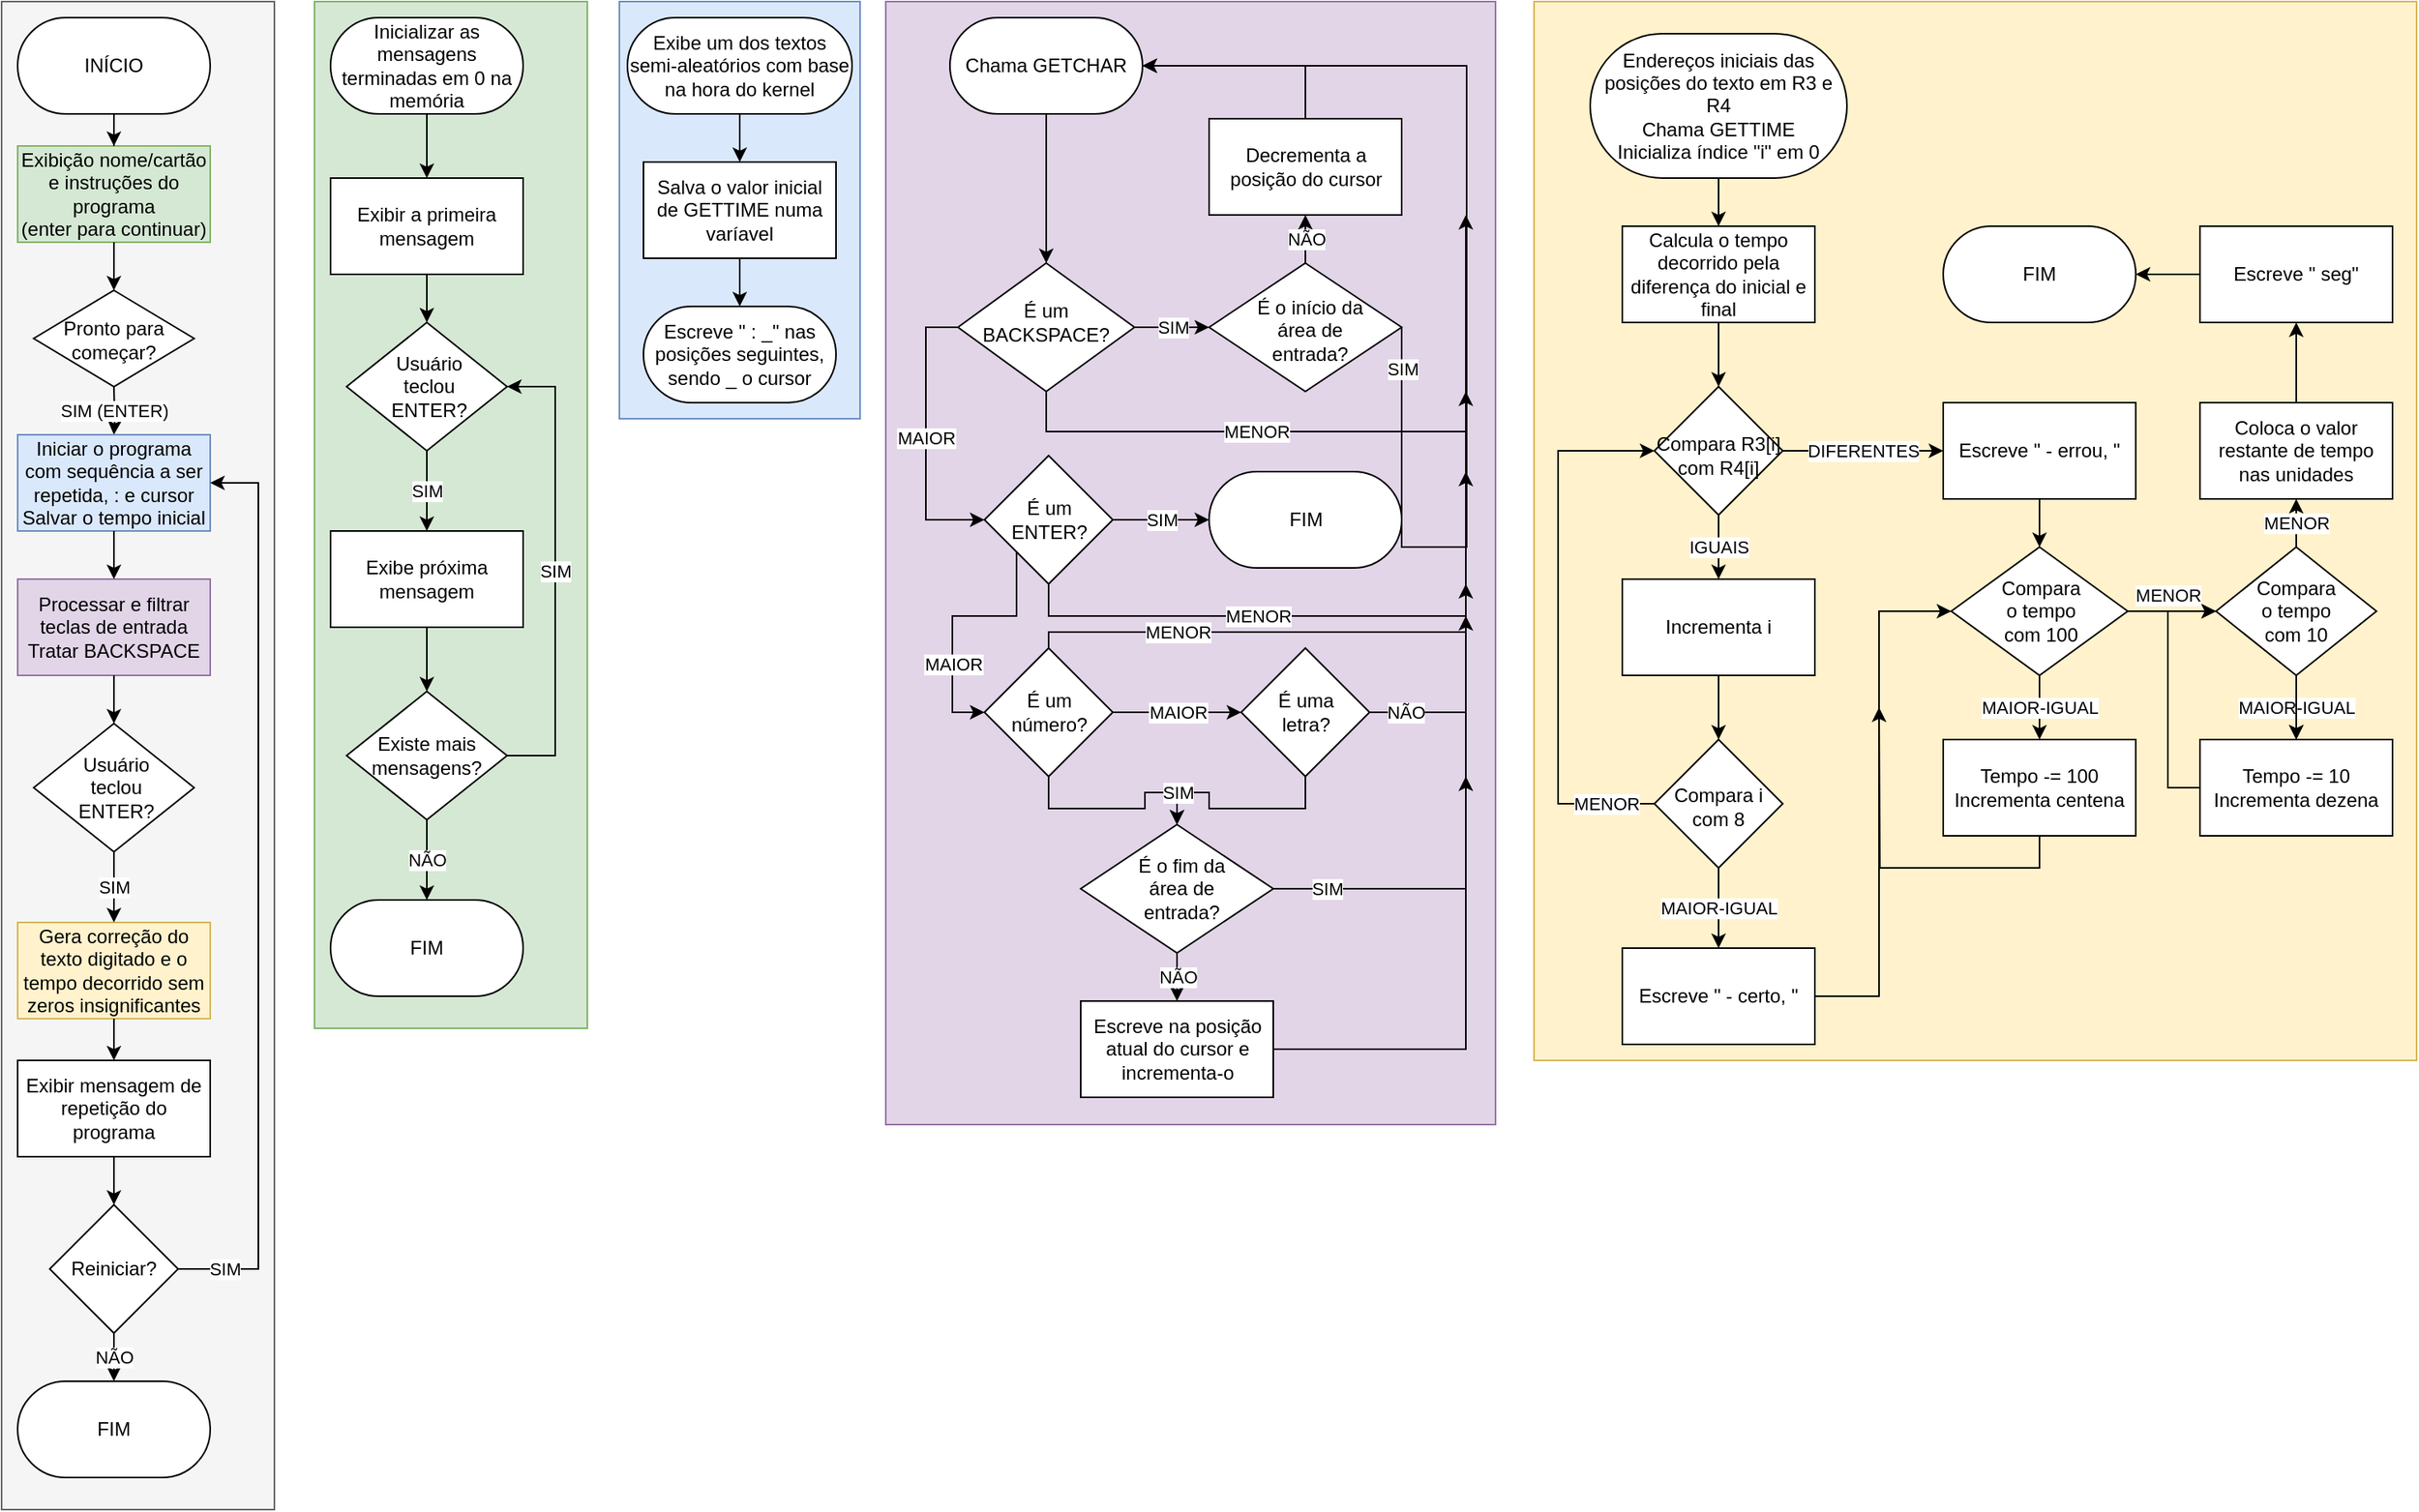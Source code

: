 <mxfile version="10.6.6"><diagram id="jssOC9dynhAUgZq2SAiY" name="Page-1"><mxGraphModel dx="996" dy="575" grid="1" gridSize="10" guides="1" tooltips="1" connect="1" arrows="1" fold="1" page="1" pageScale="1" pageWidth="1654" pageHeight="1169" math="0" shadow="0"><root><mxCell id="0"/><mxCell id="1" parent="0"/><mxCell id="WSmFgi82ZMaEJ4qyCB57-35" value="" style="group;fillColor=#d5e8d4;strokeColor=#82b366;spacing=2;recursiveResize=0;" parent="1" vertex="1" connectable="0"><mxGeometry x="205" y="20" width="170" height="640" as="geometry"/></mxCell><mxCell id="WSmFgi82ZMaEJ4qyCB57-17" value="Inicializar as mensagens terminadas em 0 na memória" style="rounded=1;whiteSpace=wrap;html=1;arcSize=50;" parent="WSmFgi82ZMaEJ4qyCB57-35" vertex="1"><mxGeometry x="10" y="10" width="120" height="60" as="geometry"/></mxCell><mxCell id="WSmFgi82ZMaEJ4qyCB57-19" value="Exibir a primeira mensagem&lt;br&gt;" style="rounded=0;whiteSpace=wrap;html=1;" parent="WSmFgi82ZMaEJ4qyCB57-35" vertex="1"><mxGeometry x="10" y="110" width="120" height="60" as="geometry"/></mxCell><mxCell id="WSmFgi82ZMaEJ4qyCB57-18" style="edgeStyle=orthogonalEdgeStyle;rounded=0;orthogonalLoop=1;jettySize=auto;html=1;exitX=0.5;exitY=1;exitDx=0;exitDy=0;" parent="WSmFgi82ZMaEJ4qyCB57-35" source="WSmFgi82ZMaEJ4qyCB57-17" target="WSmFgi82ZMaEJ4qyCB57-19" edge="1"><mxGeometry relative="1" as="geometry"><mxPoint x="70" y="100" as="targetPoint"/></mxGeometry></mxCell><mxCell id="WSmFgi82ZMaEJ4qyCB57-24" value="Usuário &lt;br&gt;teclou &lt;br&gt;ENTER?" style="rhombus;whiteSpace=wrap;html=1;spacing=2;spacingTop=0;spacingLeft=3;" parent="WSmFgi82ZMaEJ4qyCB57-35" vertex="1"><mxGeometry x="20" y="200" width="100" height="80" as="geometry"/></mxCell><mxCell id="WSmFgi82ZMaEJ4qyCB57-21" style="edgeStyle=orthogonalEdgeStyle;rounded=0;orthogonalLoop=1;jettySize=auto;html=1;exitX=0.5;exitY=1;exitDx=0;exitDy=0;entryX=0.5;entryY=0;entryDx=0;entryDy=0;" parent="WSmFgi82ZMaEJ4qyCB57-35" source="WSmFgi82ZMaEJ4qyCB57-19" target="WSmFgi82ZMaEJ4qyCB57-24" edge="1"><mxGeometry relative="1" as="geometry"><mxPoint x="70" y="210" as="targetPoint"/></mxGeometry></mxCell><mxCell id="WSmFgi82ZMaEJ4qyCB57-26" value="Exibe próxima mensagem" style="rounded=0;whiteSpace=wrap;html=1;" parent="WSmFgi82ZMaEJ4qyCB57-35" vertex="1"><mxGeometry x="10" y="330" width="120" height="60" as="geometry"/></mxCell><mxCell id="WSmFgi82ZMaEJ4qyCB57-25" value="SIM" style="edgeStyle=orthogonalEdgeStyle;rounded=0;orthogonalLoop=1;jettySize=auto;html=1;exitX=0.5;exitY=1;exitDx=0;exitDy=0;" parent="WSmFgi82ZMaEJ4qyCB57-35" source="WSmFgi82ZMaEJ4qyCB57-24" target="WSmFgi82ZMaEJ4qyCB57-26" edge="1"><mxGeometry relative="1" as="geometry"><mxPoint x="70" y="320" as="targetPoint"/></mxGeometry></mxCell><mxCell id="WSmFgi82ZMaEJ4qyCB57-29" value="SIM" style="edgeStyle=orthogonalEdgeStyle;rounded=0;orthogonalLoop=1;jettySize=auto;html=1;exitX=1;exitY=0.5;exitDx=0;exitDy=0;entryX=1;entryY=0.5;entryDx=0;entryDy=0;" parent="WSmFgi82ZMaEJ4qyCB57-35" source="WSmFgi82ZMaEJ4qyCB57-28" target="WSmFgi82ZMaEJ4qyCB57-24" edge="1"><mxGeometry relative="1" as="geometry"><Array as="points"><mxPoint x="150" y="470"/><mxPoint x="150" y="240"/></Array></mxGeometry></mxCell><mxCell id="WSmFgi82ZMaEJ4qyCB57-28" value="Existe mais&lt;br&gt;mensagens?&lt;br&gt;" style="rhombus;whiteSpace=wrap;html=1;" parent="WSmFgi82ZMaEJ4qyCB57-35" vertex="1"><mxGeometry x="20" y="430" width="100" height="80" as="geometry"/></mxCell><mxCell id="WSmFgi82ZMaEJ4qyCB57-27" style="edgeStyle=orthogonalEdgeStyle;rounded=0;orthogonalLoop=1;jettySize=auto;html=1;exitX=0.5;exitY=1;exitDx=0;exitDy=0;" parent="WSmFgi82ZMaEJ4qyCB57-35" source="WSmFgi82ZMaEJ4qyCB57-26" target="WSmFgi82ZMaEJ4qyCB57-28" edge="1"><mxGeometry relative="1" as="geometry"><mxPoint x="70" y="430" as="targetPoint"/></mxGeometry></mxCell><mxCell id="WSmFgi82ZMaEJ4qyCB57-30" value="NÃO" style="edgeStyle=orthogonalEdgeStyle;rounded=0;orthogonalLoop=1;jettySize=auto;html=1;exitX=0.5;exitY=1;exitDx=0;exitDy=0;entryX=0.5;entryY=0;entryDx=0;entryDy=0;" parent="WSmFgi82ZMaEJ4qyCB57-35" source="WSmFgi82ZMaEJ4qyCB57-28" target="WSmFgi82ZMaEJ4qyCB57-34" edge="1"><mxGeometry relative="1" as="geometry"><mxPoint x="70" y="550" as="targetPoint"/></mxGeometry></mxCell><mxCell id="WSmFgi82ZMaEJ4qyCB57-34" value="FIM" style="rounded=1;whiteSpace=wrap;html=1;arcSize=50;" parent="WSmFgi82ZMaEJ4qyCB57-35" vertex="1"><mxGeometry x="10" y="560" width="120" height="60" as="geometry"/></mxCell><mxCell id="WSmFgi82ZMaEJ4qyCB57-47" value="" style="group;fillColor=#dae8fc;strokeColor=#6c8ebf;recursiveResize=0;" parent="1" vertex="1" connectable="0"><mxGeometry x="395" y="20" width="150" height="260" as="geometry"/></mxCell><mxCell id="WSmFgi82ZMaEJ4qyCB57-37" value="Exibe um dos textos semi-aleatórios com base na hora do kernel" style="rounded=1;whiteSpace=wrap;html=1;arcSize=50;" parent="WSmFgi82ZMaEJ4qyCB57-47" vertex="1"><mxGeometry x="5" y="10" width="140" height="60" as="geometry"/></mxCell><mxCell id="WSmFgi82ZMaEJ4qyCB57-39" value="Escreve &quot; : _&quot; nas posições seguintes,&lt;br&gt;sendo _ o cursor&lt;br&gt;" style="rounded=1;whiteSpace=wrap;html=1;arcSize=50;" parent="WSmFgi82ZMaEJ4qyCB57-47" vertex="1"><mxGeometry x="15" y="190" width="120" height="60" as="geometry"/></mxCell><mxCell id="WSmFgi82ZMaEJ4qyCB57-42" style="edgeStyle=orthogonalEdgeStyle;rounded=0;orthogonalLoop=1;jettySize=auto;html=1;exitX=0.5;exitY=1;exitDx=0;exitDy=0;entryX=0.5;entryY=0;entryDx=0;entryDy=0;" parent="WSmFgi82ZMaEJ4qyCB57-47" source="WSmFgi82ZMaEJ4qyCB57-41" target="WSmFgi82ZMaEJ4qyCB57-39" edge="1"><mxGeometry relative="1" as="geometry"/></mxCell><mxCell id="WSmFgi82ZMaEJ4qyCB57-41" value="Salva o valor inicial de GETTIME numa varíavel" style="rounded=0;whiteSpace=wrap;html=1;" parent="WSmFgi82ZMaEJ4qyCB57-47" vertex="1"><mxGeometry x="15" y="100" width="120" height="60" as="geometry"/></mxCell><mxCell id="WSmFgi82ZMaEJ4qyCB57-38" style="edgeStyle=orthogonalEdgeStyle;rounded=0;orthogonalLoop=1;jettySize=auto;html=1;exitX=0.5;exitY=1;exitDx=0;exitDy=0;" parent="WSmFgi82ZMaEJ4qyCB57-47" source="WSmFgi82ZMaEJ4qyCB57-37" target="WSmFgi82ZMaEJ4qyCB57-41" edge="1"><mxGeometry relative="1" as="geometry"><mxPoint x="75" y="100" as="targetPoint"/></mxGeometry></mxCell><mxCell id="WSmFgi82ZMaEJ4qyCB57-127" value="" style="group;fillColor=#e1d5e7;strokeColor=#9673a6;recursiveResize=0;" parent="1" vertex="1" connectable="0"><mxGeometry x="561" y="20" width="380" height="700" as="geometry"/></mxCell><mxCell id="WHqchlVQrDhhLwlxTmDh-2" style="edgeStyle=orthogonalEdgeStyle;rounded=0;orthogonalLoop=1;jettySize=auto;html=1;exitX=0.5;exitY=1;exitDx=0;exitDy=0;entryX=0.5;entryY=0;entryDx=0;entryDy=0;" edge="1" parent="WSmFgi82ZMaEJ4qyCB57-127" source="WSmFgi82ZMaEJ4qyCB57-80" target="WSmFgi82ZMaEJ4qyCB57-86"><mxGeometry relative="1" as="geometry"/></mxCell><mxCell id="WSmFgi82ZMaEJ4qyCB57-80" value="Chama GETCHAR" style="rounded=1;whiteSpace=wrap;html=1;arcSize=50;" parent="WSmFgi82ZMaEJ4qyCB57-127" vertex="1"><mxGeometry x="40" y="10" width="120" height="60" as="geometry"/></mxCell><mxCell id="WSmFgi82ZMaEJ4qyCB57-122" value="MENOR" style="edgeStyle=orthogonalEdgeStyle;rounded=0;orthogonalLoop=1;jettySize=auto;html=1;exitX=0.5;exitY=1;exitDx=0;exitDy=0;" parent="WSmFgi82ZMaEJ4qyCB57-127" source="WSmFgi82ZMaEJ4qyCB57-86" edge="1"><mxGeometry relative="1" as="geometry"><mxPoint x="361.5" y="243" as="targetPoint"/><Array as="points"><mxPoint x="101.5" y="268"/><mxPoint x="361.5" y="268"/><mxPoint x="361.5" y="293"/></Array></mxGeometry></mxCell><mxCell id="WSmFgi82ZMaEJ4qyCB57-86" value="É um BACKSPACE?" style="rhombus;whiteSpace=wrap;html=1;spacingTop=-6;" parent="WSmFgi82ZMaEJ4qyCB57-127" vertex="1"><mxGeometry x="45" y="163" width="110" height="80" as="geometry"/></mxCell><mxCell id="WSmFgi82ZMaEJ4qyCB57-94" value="SIM" style="edgeStyle=orthogonalEdgeStyle;rounded=0;orthogonalLoop=1;jettySize=auto;html=1;exitX=1;exitY=0.5;exitDx=0;exitDy=0;entryX=1;entryY=0.5;entryDx=0;entryDy=0;" parent="WSmFgi82ZMaEJ4qyCB57-127" source="WSmFgi82ZMaEJ4qyCB57-89" target="WSmFgi82ZMaEJ4qyCB57-80" edge="1"><mxGeometry x="-0.923" relative="1" as="geometry"><mxPoint x="362" y="70" as="targetPoint"/><Array as="points"><mxPoint x="362" y="340"/><mxPoint x="362" y="40"/></Array><mxPoint as="offset"/></mxGeometry></mxCell><mxCell id="WSmFgi82ZMaEJ4qyCB57-89" value="É o início da &lt;br&gt;área de &lt;br&gt;entrada?" style="rhombus;whiteSpace=wrap;html=1;spacingTop=3;spacingLeft=5;" parent="WSmFgi82ZMaEJ4qyCB57-127" vertex="1"><mxGeometry x="201.5" y="163" width="120" height="80" as="geometry"/></mxCell><mxCell id="WSmFgi82ZMaEJ4qyCB57-87" value="SIM" style="edgeStyle=orthogonalEdgeStyle;rounded=0;orthogonalLoop=1;jettySize=auto;html=1;exitX=1;exitY=0.5;exitDx=0;exitDy=0;" parent="WSmFgi82ZMaEJ4qyCB57-127" source="WSmFgi82ZMaEJ4qyCB57-86" target="WSmFgi82ZMaEJ4qyCB57-89" edge="1"><mxGeometry relative="1" as="geometry"><mxPoint x="201.5" y="203" as="targetPoint"/></mxGeometry></mxCell><mxCell id="WSmFgi82ZMaEJ4qyCB57-120" style="edgeStyle=orthogonalEdgeStyle;rounded=0;orthogonalLoop=1;jettySize=auto;html=1;exitX=0.5;exitY=0;exitDx=0;exitDy=0;entryX=1;entryY=0.5;entryDx=0;entryDy=0;" parent="WSmFgi82ZMaEJ4qyCB57-127" source="WSmFgi82ZMaEJ4qyCB57-93" target="WSmFgi82ZMaEJ4qyCB57-80" edge="1"><mxGeometry relative="1" as="geometry"/></mxCell><mxCell id="WSmFgi82ZMaEJ4qyCB57-93" value="Decrementa a posição do cursor" style="rounded=0;whiteSpace=wrap;html=1;" parent="WSmFgi82ZMaEJ4qyCB57-127" vertex="1"><mxGeometry x="201.5" y="73" width="120" height="60" as="geometry"/></mxCell><mxCell id="WSmFgi82ZMaEJ4qyCB57-91" value="NÃO" style="edgeStyle=orthogonalEdgeStyle;rounded=0;orthogonalLoop=1;jettySize=auto;html=1;exitX=0.5;exitY=0;exitDx=0;exitDy=0;" parent="WSmFgi82ZMaEJ4qyCB57-127" source="WSmFgi82ZMaEJ4qyCB57-89" target="WSmFgi82ZMaEJ4qyCB57-93" edge="1"><mxGeometry relative="1" as="geometry"><mxPoint x="261.5" y="123" as="targetPoint"/></mxGeometry></mxCell><mxCell id="WSmFgi82ZMaEJ4qyCB57-123" value="MENOR" style="edgeStyle=orthogonalEdgeStyle;rounded=0;orthogonalLoop=1;jettySize=auto;html=1;exitX=0.5;exitY=1;exitDx=0;exitDy=0;" parent="WSmFgi82ZMaEJ4qyCB57-127" source="WSmFgi82ZMaEJ4qyCB57-97" edge="1"><mxGeometry relative="1" as="geometry"><mxPoint x="361.5" y="363" as="targetPoint"/><Array as="points"><mxPoint x="101.5" y="383"/><mxPoint x="361.5" y="383"/></Array></mxGeometry></mxCell><mxCell id="WSmFgi82ZMaEJ4qyCB57-97" value="É um ENTER?" style="rhombus;whiteSpace=wrap;html=1;" parent="WSmFgi82ZMaEJ4qyCB57-127" vertex="1"><mxGeometry x="61.5" y="283" width="80" height="80" as="geometry"/></mxCell><mxCell id="WSmFgi82ZMaEJ4qyCB57-121" value="MAIOR" style="edgeStyle=orthogonalEdgeStyle;rounded=0;orthogonalLoop=1;jettySize=auto;html=1;exitX=0;exitY=0.5;exitDx=0;exitDy=0;entryX=0;entryY=0.5;entryDx=0;entryDy=0;" parent="WSmFgi82ZMaEJ4qyCB57-127" source="WSmFgi82ZMaEJ4qyCB57-86" target="WSmFgi82ZMaEJ4qyCB57-97" edge="1"><mxGeometry relative="1" as="geometry"/></mxCell><mxCell id="WSmFgi82ZMaEJ4qyCB57-99" value="FIM" style="rounded=1;whiteSpace=wrap;html=1;arcSize=50;" parent="WSmFgi82ZMaEJ4qyCB57-127" vertex="1"><mxGeometry x="201.5" y="293" width="120" height="60" as="geometry"/></mxCell><mxCell id="WSmFgi82ZMaEJ4qyCB57-98" value="SIM" style="edgeStyle=orthogonalEdgeStyle;rounded=0;orthogonalLoop=1;jettySize=auto;html=1;exitX=1;exitY=0.5;exitDx=0;exitDy=0;" parent="WSmFgi82ZMaEJ4qyCB57-127" source="WSmFgi82ZMaEJ4qyCB57-97" target="WSmFgi82ZMaEJ4qyCB57-99" edge="1"><mxGeometry relative="1" as="geometry"><mxPoint x="191.5" y="323" as="targetPoint"/></mxGeometry></mxCell><mxCell id="WSmFgi82ZMaEJ4qyCB57-125" value="MENOR" style="edgeStyle=orthogonalEdgeStyle;rounded=0;orthogonalLoop=1;jettySize=auto;html=1;exitX=0.5;exitY=0;exitDx=0;exitDy=0;" parent="WSmFgi82ZMaEJ4qyCB57-127" source="WSmFgi82ZMaEJ4qyCB57-101" edge="1"><mxGeometry x="-0.357" relative="1" as="geometry"><mxPoint x="361.5" y="383" as="targetPoint"/><Array as="points"><mxPoint x="101.5" y="393"/><mxPoint x="361.5" y="393"/></Array><mxPoint as="offset"/></mxGeometry></mxCell><mxCell id="WSmFgi82ZMaEJ4qyCB57-101" value="É um número?" style="rhombus;whiteSpace=wrap;html=1;" parent="WSmFgi82ZMaEJ4qyCB57-127" vertex="1"><mxGeometry x="61.5" y="403" width="80" height="80" as="geometry"/></mxCell><mxCell id="WSmFgi82ZMaEJ4qyCB57-124" value="MAIOR" style="edgeStyle=orthogonalEdgeStyle;rounded=0;orthogonalLoop=1;jettySize=auto;html=1;exitX=0;exitY=1;exitDx=0;exitDy=0;entryX=0;entryY=0.5;entryDx=0;entryDy=0;" parent="WSmFgi82ZMaEJ4qyCB57-127" source="WSmFgi82ZMaEJ4qyCB57-97" target="WSmFgi82ZMaEJ4qyCB57-101" edge="1"><mxGeometry x="0.375" relative="1" as="geometry"><mxPoint as="offset"/></mxGeometry></mxCell><mxCell id="WSmFgi82ZMaEJ4qyCB57-105" value="NÃO" style="edgeStyle=orthogonalEdgeStyle;rounded=0;orthogonalLoop=1;jettySize=auto;html=1;exitX=1;exitY=0.5;exitDx=0;exitDy=0;" parent="WSmFgi82ZMaEJ4qyCB57-127" source="WSmFgi82ZMaEJ4qyCB57-104" edge="1"><mxGeometry x="-0.882" relative="1" as="geometry"><mxPoint x="361.5" y="133" as="targetPoint"/><Array as="points"><mxPoint x="361.5" y="443"/></Array><mxPoint as="offset"/></mxGeometry></mxCell><mxCell id="WSmFgi82ZMaEJ4qyCB57-104" value="É uma &lt;br&gt;letra?" style="rhombus;whiteSpace=wrap;html=1;" parent="WSmFgi82ZMaEJ4qyCB57-127" vertex="1"><mxGeometry x="221.5" y="403" width="80" height="80" as="geometry"/></mxCell><mxCell id="WSmFgi82ZMaEJ4qyCB57-103" value="MAIOR" style="edgeStyle=orthogonalEdgeStyle;rounded=0;orthogonalLoop=1;jettySize=auto;html=1;exitX=1;exitY=0.5;exitDx=0;exitDy=0;" parent="WSmFgi82ZMaEJ4qyCB57-127" source="WSmFgi82ZMaEJ4qyCB57-101" target="WSmFgi82ZMaEJ4qyCB57-104" edge="1"><mxGeometry relative="1" as="geometry"><mxPoint x="191.5" y="443" as="targetPoint"/></mxGeometry></mxCell><mxCell id="WSmFgi82ZMaEJ4qyCB57-115" value="SIM" style="edgeStyle=orthogonalEdgeStyle;rounded=0;orthogonalLoop=1;jettySize=auto;html=1;exitX=1;exitY=0.5;exitDx=0;exitDy=0;" parent="WSmFgi82ZMaEJ4qyCB57-127" source="WSmFgi82ZMaEJ4qyCB57-110" edge="1"><mxGeometry x="-0.824" relative="1" as="geometry"><mxPoint x="361.5" y="293" as="targetPoint"/><Array as="points"><mxPoint x="361.5" y="553"/><mxPoint x="361.5" y="303"/></Array><mxPoint as="offset"/></mxGeometry></mxCell><mxCell id="WSmFgi82ZMaEJ4qyCB57-110" value="É o fim da &lt;br&gt;área de &lt;br&gt;entrada?" style="rhombus;whiteSpace=wrap;html=1;rounded=0;spacingLeft=5;" parent="WSmFgi82ZMaEJ4qyCB57-127" vertex="1"><mxGeometry x="121.5" y="513" width="120" height="80" as="geometry"/></mxCell><mxCell id="WSmFgi82ZMaEJ4qyCB57-111" style="edgeStyle=orthogonalEdgeStyle;rounded=0;orthogonalLoop=1;jettySize=auto;html=1;exitX=0.5;exitY=1;exitDx=0;exitDy=0;entryX=0.5;entryY=0;entryDx=0;entryDy=0;" parent="WSmFgi82ZMaEJ4qyCB57-127" source="WSmFgi82ZMaEJ4qyCB57-101" target="WSmFgi82ZMaEJ4qyCB57-110" edge="1"><mxGeometry relative="1" as="geometry"/></mxCell><mxCell id="WSmFgi82ZMaEJ4qyCB57-112" value="SIM" style="edgeStyle=orthogonalEdgeStyle;rounded=0;orthogonalLoop=1;jettySize=auto;html=1;exitX=0.5;exitY=1;exitDx=0;exitDy=0;entryX=0.5;entryY=0;entryDx=0;entryDy=0;" parent="WSmFgi82ZMaEJ4qyCB57-127" source="WSmFgi82ZMaEJ4qyCB57-104" target="WSmFgi82ZMaEJ4qyCB57-110" edge="1"><mxGeometry x="0.692" relative="1" as="geometry"><mxPoint x="181.5" y="513" as="targetPoint"/><mxPoint as="offset"/></mxGeometry></mxCell><mxCell id="WSmFgi82ZMaEJ4qyCB57-118" style="edgeStyle=orthogonalEdgeStyle;rounded=0;orthogonalLoop=1;jettySize=auto;html=1;exitX=1;exitY=0.5;exitDx=0;exitDy=0;" parent="WSmFgi82ZMaEJ4qyCB57-127" source="WSmFgi82ZMaEJ4qyCB57-117" edge="1"><mxGeometry relative="1" as="geometry"><mxPoint x="361.5" y="483" as="targetPoint"/><Array as="points"><mxPoint x="361.5" y="653"/></Array></mxGeometry></mxCell><mxCell id="WSmFgi82ZMaEJ4qyCB57-117" value="Escreve na posição atual do cursor e incrementa-o" style="rounded=0;whiteSpace=wrap;html=1;" parent="WSmFgi82ZMaEJ4qyCB57-127" vertex="1"><mxGeometry x="121.5" y="623" width="120" height="60" as="geometry"/></mxCell><mxCell id="WSmFgi82ZMaEJ4qyCB57-116" value="NÃO" style="edgeStyle=orthogonalEdgeStyle;rounded=0;orthogonalLoop=1;jettySize=auto;html=1;exitX=0.5;exitY=1;exitDx=0;exitDy=0;" parent="WSmFgi82ZMaEJ4qyCB57-127" source="WSmFgi82ZMaEJ4qyCB57-110" target="WSmFgi82ZMaEJ4qyCB57-117" edge="1"><mxGeometry relative="1" as="geometry"><mxPoint x="181.5" y="633" as="targetPoint"/></mxGeometry></mxCell><mxCell id="WSmFgi82ZMaEJ4qyCB57-128" value="" style="group;fillColor=#f5f5f5;strokeColor=#666666;fontColor=#333333;recursiveResize=0;" parent="1" vertex="1" connectable="0"><mxGeometry x="10" y="20" width="170" height="940" as="geometry"/></mxCell><mxCell id="PNarcLVa8CB8DF3cX8b--1" value="INÍCIO" style="rounded=1;whiteSpace=wrap;html=1;arcSize=50;" parent="WSmFgi82ZMaEJ4qyCB57-128" vertex="1"><mxGeometry x="10" y="10" width="120" height="60" as="geometry"/></mxCell><mxCell id="PNarcLVa8CB8DF3cX8b--3" value="Exibição nome/cartão e instruções do programa&lt;br&gt;(enter para continuar)&lt;br&gt;" style="rounded=0;whiteSpace=wrap;html=1;fillColor=#d5e8d4;strokeColor=#82b366;" parent="WSmFgi82ZMaEJ4qyCB57-128" vertex="1"><mxGeometry x="10" y="90" width="120" height="60" as="geometry"/></mxCell><mxCell id="PNarcLVa8CB8DF3cX8b--2" style="edgeStyle=orthogonalEdgeStyle;rounded=0;orthogonalLoop=1;jettySize=auto;html=1;exitX=0.5;exitY=1;exitDx=0;exitDy=0;" parent="WSmFgi82ZMaEJ4qyCB57-128" source="PNarcLVa8CB8DF3cX8b--1" target="PNarcLVa8CB8DF3cX8b--3" edge="1"><mxGeometry relative="1" as="geometry"><mxPoint x="70" y="120" as="targetPoint"/></mxGeometry></mxCell><mxCell id="PNarcLVa8CB8DF3cX8b--6" value="SIM (ENTER)" style="edgeStyle=orthogonalEdgeStyle;rounded=0;orthogonalLoop=1;jettySize=auto;html=1;exitX=0.5;exitY=1;exitDx=0;exitDy=0;" parent="WSmFgi82ZMaEJ4qyCB57-128" target="PNarcLVa8CB8DF3cX8b--7" edge="1"><mxGeometry relative="1" as="geometry"><mxPoint x="70" y="270" as="targetPoint"/><mxPoint x="70" y="240" as="sourcePoint"/></mxGeometry></mxCell><mxCell id="PNarcLVa8CB8DF3cX8b--7" value="Iniciar o programa com sequência a ser repetida, : e cursor&lt;br&gt;Salvar o tempo inicial&lt;br&gt;" style="rounded=0;whiteSpace=wrap;html=1;fillColor=#dae8fc;strokeColor=#6c8ebf;" parent="WSmFgi82ZMaEJ4qyCB57-128" vertex="1"><mxGeometry x="10" y="270" width="120" height="60" as="geometry"/></mxCell><mxCell id="WSmFgi82ZMaEJ4qyCB57-2" value="Processar e filtrar teclas de entrada&lt;br&gt;Tratar BACKSPACE&lt;br&gt;" style="rounded=0;whiteSpace=wrap;html=1;fillColor=#e1d5e7;strokeColor=#9673a6;" parent="WSmFgi82ZMaEJ4qyCB57-128" vertex="1"><mxGeometry x="10" y="360" width="120" height="60" as="geometry"/></mxCell><mxCell id="WSmFgi82ZMaEJ4qyCB57-1" style="edgeStyle=orthogonalEdgeStyle;rounded=0;orthogonalLoop=1;jettySize=auto;html=1;exitX=0.5;exitY=1;exitDx=0;exitDy=0;" parent="WSmFgi82ZMaEJ4qyCB57-128" source="PNarcLVa8CB8DF3cX8b--7" target="WSmFgi82ZMaEJ4qyCB57-2" edge="1"><mxGeometry relative="1" as="geometry"><mxPoint x="70" y="370" as="targetPoint"/></mxGeometry></mxCell><mxCell id="WSmFgi82ZMaEJ4qyCB57-4" value="Usuário &lt;br&gt;teclou &lt;br&gt;ENTER?" style="rhombus;whiteSpace=wrap;html=1;spacing=2;spacingTop=0;spacingLeft=3;" parent="WSmFgi82ZMaEJ4qyCB57-128" vertex="1"><mxGeometry x="20" y="450" width="100" height="80" as="geometry"/></mxCell><mxCell id="WSmFgi82ZMaEJ4qyCB57-3" style="edgeStyle=orthogonalEdgeStyle;rounded=0;orthogonalLoop=1;jettySize=auto;html=1;exitX=0.5;exitY=1;exitDx=0;exitDy=0;" parent="WSmFgi82ZMaEJ4qyCB57-128" source="WSmFgi82ZMaEJ4qyCB57-2" target="WSmFgi82ZMaEJ4qyCB57-4" edge="1"><mxGeometry relative="1" as="geometry"><mxPoint x="70" y="460" as="targetPoint"/></mxGeometry></mxCell><mxCell id="WSmFgi82ZMaEJ4qyCB57-6" value="Gera correção do texto digitado e o tempo decorrido sem zeros insignificantes" style="rounded=0;whiteSpace=wrap;html=1;fillColor=#fff2cc;strokeColor=#d6b656;" parent="WSmFgi82ZMaEJ4qyCB57-128" vertex="1"><mxGeometry x="10" y="574" width="120" height="60" as="geometry"/></mxCell><mxCell id="WSmFgi82ZMaEJ4qyCB57-5" value="SIM" style="edgeStyle=orthogonalEdgeStyle;rounded=0;orthogonalLoop=1;jettySize=auto;html=1;exitX=0.5;exitY=1;exitDx=0;exitDy=0;" parent="WSmFgi82ZMaEJ4qyCB57-128" source="WSmFgi82ZMaEJ4qyCB57-4" target="WSmFgi82ZMaEJ4qyCB57-6" edge="1"><mxGeometry relative="1" as="geometry"><mxPoint x="70" y="560" as="targetPoint"/></mxGeometry></mxCell><mxCell id="WSmFgi82ZMaEJ4qyCB57-8" value="Exibir mensagem de repetição do programa" style="rounded=0;whiteSpace=wrap;html=1;" parent="WSmFgi82ZMaEJ4qyCB57-128" vertex="1"><mxGeometry x="10" y="660" width="120" height="60" as="geometry"/></mxCell><mxCell id="WSmFgi82ZMaEJ4qyCB57-7" style="edgeStyle=orthogonalEdgeStyle;rounded=0;orthogonalLoop=1;jettySize=auto;html=1;exitX=0.5;exitY=1;exitDx=0;exitDy=0;" parent="WSmFgi82ZMaEJ4qyCB57-128" source="WSmFgi82ZMaEJ4qyCB57-6" target="WSmFgi82ZMaEJ4qyCB57-8" edge="1"><mxGeometry relative="1" as="geometry"><mxPoint x="70" y="680" as="targetPoint"/></mxGeometry></mxCell><mxCell id="WSmFgi82ZMaEJ4qyCB57-13" value="SIM" style="edgeStyle=orthogonalEdgeStyle;rounded=0;orthogonalLoop=1;jettySize=auto;html=1;exitX=1;exitY=0.5;exitDx=0;exitDy=0;entryX=1;entryY=0.5;entryDx=0;entryDy=0;" parent="WSmFgi82ZMaEJ4qyCB57-128" source="WSmFgi82ZMaEJ4qyCB57-12" target="PNarcLVa8CB8DF3cX8b--7" edge="1"><mxGeometry x="-0.898" relative="1" as="geometry"><Array as="points"><mxPoint x="160" y="790"/><mxPoint x="160" y="300"/></Array><mxPoint as="offset"/></mxGeometry></mxCell><mxCell id="WSmFgi82ZMaEJ4qyCB57-12" value="Reiniciar?&lt;br&gt;" style="rhombus;whiteSpace=wrap;html=1;" parent="WSmFgi82ZMaEJ4qyCB57-128" vertex="1"><mxGeometry x="30" y="750" width="80" height="80" as="geometry"/></mxCell><mxCell id="WSmFgi82ZMaEJ4qyCB57-9" style="edgeStyle=orthogonalEdgeStyle;rounded=0;orthogonalLoop=1;jettySize=auto;html=1;exitX=0.5;exitY=1;exitDx=0;exitDy=0;" parent="WSmFgi82ZMaEJ4qyCB57-128" source="WSmFgi82ZMaEJ4qyCB57-8" target="WSmFgi82ZMaEJ4qyCB57-12" edge="1"><mxGeometry relative="1" as="geometry"><mxPoint x="70" y="740" as="targetPoint"/></mxGeometry></mxCell><mxCell id="WSmFgi82ZMaEJ4qyCB57-16" value="FIM" style="rounded=1;whiteSpace=wrap;html=1;arcSize=50;" parent="WSmFgi82ZMaEJ4qyCB57-128" vertex="1"><mxGeometry x="10" y="860" width="120" height="60" as="geometry"/></mxCell><mxCell id="WSmFgi82ZMaEJ4qyCB57-14" value="NÃO" style="edgeStyle=orthogonalEdgeStyle;rounded=0;orthogonalLoop=1;jettySize=auto;html=1;exitX=0.5;exitY=1;exitDx=0;exitDy=0;" parent="WSmFgi82ZMaEJ4qyCB57-128" source="WSmFgi82ZMaEJ4qyCB57-12" target="WSmFgi82ZMaEJ4qyCB57-16" edge="1"><mxGeometry relative="1" as="geometry"><mxPoint x="70" y="880" as="targetPoint"/></mxGeometry></mxCell><mxCell id="WSmFgi82ZMaEJ4qyCB57-36" value="Pronto para&lt;br&gt;começar?&lt;br&gt;" style="rhombus;whiteSpace=wrap;html=1;spacingTop=2;" parent="WSmFgi82ZMaEJ4qyCB57-128" vertex="1"><mxGeometry x="20" y="180" width="100" height="60" as="geometry"/></mxCell><mxCell id="PNarcLVa8CB8DF3cX8b--4" style="edgeStyle=orthogonalEdgeStyle;rounded=0;orthogonalLoop=1;jettySize=auto;html=1;exitX=0.5;exitY=1;exitDx=0;exitDy=0;" parent="WSmFgi82ZMaEJ4qyCB57-128" source="PNarcLVa8CB8DF3cX8b--3" target="WSmFgi82ZMaEJ4qyCB57-36" edge="1"><mxGeometry relative="1" as="geometry"><mxPoint x="70" y="180" as="targetPoint"/></mxGeometry></mxCell><mxCell id="WSmFgi82ZMaEJ4qyCB57-167" value="" style="group;fillColor=#fff2cc;strokeColor=#d6b656;recursiveResize=0;" parent="1" vertex="1" connectable="0"><mxGeometry x="965" y="20" width="550" height="660" as="geometry"/></mxCell><mxCell id="WSmFgi82ZMaEJ4qyCB57-129" value="Endereços iniciais das posições do texto em R3 e R4&lt;br&gt;Chama GETTIME&lt;br&gt;Inicializa índice &quot;i&quot; em 0&lt;br&gt;" style="rounded=1;whiteSpace=wrap;html=1;arcSize=50;" parent="WSmFgi82ZMaEJ4qyCB57-167" vertex="1"><mxGeometry x="35" y="20" width="160" height="90" as="geometry"/></mxCell><mxCell id="WSmFgi82ZMaEJ4qyCB57-135" value="Calcula o tempo decorrido pela diferença do inicial e final" style="rounded=0;whiteSpace=wrap;html=1;" parent="WSmFgi82ZMaEJ4qyCB57-167" vertex="1"><mxGeometry x="55" y="140" width="120" height="60" as="geometry"/></mxCell><mxCell id="WSmFgi82ZMaEJ4qyCB57-131" style="edgeStyle=orthogonalEdgeStyle;rounded=0;orthogonalLoop=1;jettySize=auto;html=1;exitX=0.5;exitY=1;exitDx=0;exitDy=0;" parent="WSmFgi82ZMaEJ4qyCB57-167" source="WSmFgi82ZMaEJ4qyCB57-129" target="WSmFgi82ZMaEJ4qyCB57-135" edge="1"><mxGeometry relative="1" as="geometry"><mxPoint x="115" y="150" as="targetPoint"/></mxGeometry></mxCell><mxCell id="WSmFgi82ZMaEJ4qyCB57-137" value="Compara R3[i] com R4[i]" style="rhombus;whiteSpace=wrap;html=1;spacingTop=5;" parent="WSmFgi82ZMaEJ4qyCB57-167" vertex="1"><mxGeometry x="75" y="240" width="80" height="80" as="geometry"/></mxCell><mxCell id="WSmFgi82ZMaEJ4qyCB57-136" style="edgeStyle=orthogonalEdgeStyle;rounded=0;orthogonalLoop=1;jettySize=auto;html=1;exitX=0.5;exitY=1;exitDx=0;exitDy=0;" parent="WSmFgi82ZMaEJ4qyCB57-167" source="WSmFgi82ZMaEJ4qyCB57-135" target="WSmFgi82ZMaEJ4qyCB57-137" edge="1"><mxGeometry relative="1" as="geometry"><mxPoint x="115" y="250" as="targetPoint"/></mxGeometry></mxCell><mxCell id="WSmFgi82ZMaEJ4qyCB57-139" value="Incrementa i" style="rounded=0;whiteSpace=wrap;html=1;" parent="WSmFgi82ZMaEJ4qyCB57-167" vertex="1"><mxGeometry x="55" y="360" width="120" height="60" as="geometry"/></mxCell><mxCell id="WSmFgi82ZMaEJ4qyCB57-138" value="IGUAIS" style="edgeStyle=orthogonalEdgeStyle;rounded=0;orthogonalLoop=1;jettySize=auto;html=1;exitX=0.5;exitY=1;exitDx=0;exitDy=0;" parent="WSmFgi82ZMaEJ4qyCB57-167" source="WSmFgi82ZMaEJ4qyCB57-137" target="WSmFgi82ZMaEJ4qyCB57-139" edge="1"><mxGeometry relative="1" as="geometry"><mxPoint x="115" y="360" as="targetPoint"/></mxGeometry></mxCell><mxCell id="WSmFgi82ZMaEJ4qyCB57-142" value="MENOR" style="edgeStyle=orthogonalEdgeStyle;rounded=0;orthogonalLoop=1;jettySize=auto;html=1;exitX=0;exitY=0.5;exitDx=0;exitDy=0;entryX=0;entryY=0.5;entryDx=0;entryDy=0;" parent="WSmFgi82ZMaEJ4qyCB57-167" source="WSmFgi82ZMaEJ4qyCB57-141" target="WSmFgi82ZMaEJ4qyCB57-137" edge="1"><mxGeometry x="-0.824" relative="1" as="geometry"><Array as="points"><mxPoint x="15" y="500"/><mxPoint x="15" y="280"/></Array><mxPoint as="offset"/></mxGeometry></mxCell><mxCell id="WSmFgi82ZMaEJ4qyCB57-141" value="Compara i com 8" style="rhombus;whiteSpace=wrap;html=1;spacingTop=3;" parent="WSmFgi82ZMaEJ4qyCB57-167" vertex="1"><mxGeometry x="75" y="460" width="80" height="80" as="geometry"/></mxCell><mxCell id="WSmFgi82ZMaEJ4qyCB57-140" style="edgeStyle=orthogonalEdgeStyle;rounded=0;orthogonalLoop=1;jettySize=auto;html=1;exitX=0.5;exitY=1;exitDx=0;exitDy=0;" parent="WSmFgi82ZMaEJ4qyCB57-167" source="WSmFgi82ZMaEJ4qyCB57-139" target="WSmFgi82ZMaEJ4qyCB57-141" edge="1"><mxGeometry relative="1" as="geometry"><mxPoint x="115" y="450" as="targetPoint"/></mxGeometry></mxCell><mxCell id="WSmFgi82ZMaEJ4qyCB57-144" value="Escreve &quot; - errou, &quot;" style="rounded=0;whiteSpace=wrap;html=1;" parent="WSmFgi82ZMaEJ4qyCB57-167" vertex="1"><mxGeometry x="255" y="250" width="120" height="60" as="geometry"/></mxCell><mxCell id="WSmFgi82ZMaEJ4qyCB57-143" value="DIFERENTES" style="edgeStyle=orthogonalEdgeStyle;rounded=0;orthogonalLoop=1;jettySize=auto;html=1;exitX=1;exitY=0.5;exitDx=0;exitDy=0;" parent="WSmFgi82ZMaEJ4qyCB57-167" source="WSmFgi82ZMaEJ4qyCB57-137" target="WSmFgi82ZMaEJ4qyCB57-144" edge="1"><mxGeometry relative="1" as="geometry"><mxPoint x="235" y="280" as="targetPoint"/></mxGeometry></mxCell><mxCell id="WSmFgi82ZMaEJ4qyCB57-146" value="Escreve &quot; - certo, &quot;" style="rounded=0;whiteSpace=wrap;html=1;" parent="WSmFgi82ZMaEJ4qyCB57-167" vertex="1"><mxGeometry x="55" y="590" width="120" height="60" as="geometry"/></mxCell><mxCell id="WSmFgi82ZMaEJ4qyCB57-145" value="MAIOR-IGUAL" style="edgeStyle=orthogonalEdgeStyle;rounded=0;orthogonalLoop=1;jettySize=auto;html=1;exitX=0.5;exitY=1;exitDx=0;exitDy=0;entryX=0.5;entryY=0;entryDx=0;entryDy=0;" parent="WSmFgi82ZMaEJ4qyCB57-167" source="WSmFgi82ZMaEJ4qyCB57-141" target="WSmFgi82ZMaEJ4qyCB57-146" edge="1"><mxGeometry relative="1" as="geometry"><mxPoint x="115" y="580" as="targetPoint"/></mxGeometry></mxCell><mxCell id="WSmFgi82ZMaEJ4qyCB57-150" value="Compara&lt;br&gt;o tempo&lt;br&gt;com 100" style="rhombus;whiteSpace=wrap;html=1;spacingLeft=2;" parent="WSmFgi82ZMaEJ4qyCB57-167" vertex="1"><mxGeometry x="260" y="340" width="110" height="80" as="geometry"/></mxCell><mxCell id="WSmFgi82ZMaEJ4qyCB57-148" style="edgeStyle=orthogonalEdgeStyle;rounded=0;orthogonalLoop=1;jettySize=auto;html=1;exitX=0.5;exitY=1;exitDx=0;exitDy=0;" parent="WSmFgi82ZMaEJ4qyCB57-167" source="WSmFgi82ZMaEJ4qyCB57-144" target="WSmFgi82ZMaEJ4qyCB57-150" edge="1"><mxGeometry relative="1" as="geometry"><mxPoint x="315" y="320" as="targetPoint"/></mxGeometry></mxCell><mxCell id="WSmFgi82ZMaEJ4qyCB57-151" style="edgeStyle=orthogonalEdgeStyle;rounded=0;orthogonalLoop=1;jettySize=auto;html=1;exitX=1;exitY=0.5;exitDx=0;exitDy=0;entryX=0;entryY=0.5;entryDx=0;entryDy=0;" parent="WSmFgi82ZMaEJ4qyCB57-167" source="WSmFgi82ZMaEJ4qyCB57-146" target="WSmFgi82ZMaEJ4qyCB57-150" edge="1"><mxGeometry relative="1" as="geometry"><Array as="points"><mxPoint x="215" y="620"/><mxPoint x="215" y="380"/></Array></mxGeometry></mxCell><mxCell id="WSmFgi82ZMaEJ4qyCB57-154" style="edgeStyle=orthogonalEdgeStyle;rounded=0;orthogonalLoop=1;jettySize=auto;html=1;exitX=0.5;exitY=1;exitDx=0;exitDy=0;" parent="WSmFgi82ZMaEJ4qyCB57-167" source="WSmFgi82ZMaEJ4qyCB57-153" edge="1"><mxGeometry relative="1" as="geometry"><mxPoint x="215" y="440" as="targetPoint"/></mxGeometry></mxCell><mxCell id="WSmFgi82ZMaEJ4qyCB57-153" value="Tempo -= 100&lt;br&gt;Incrementa centena&lt;br&gt;" style="rounded=0;whiteSpace=wrap;html=1;" parent="WSmFgi82ZMaEJ4qyCB57-167" vertex="1"><mxGeometry x="255" y="460" width="120" height="60" as="geometry"/></mxCell><mxCell id="WSmFgi82ZMaEJ4qyCB57-152" value="MAIOR-IGUAL" style="edgeStyle=orthogonalEdgeStyle;rounded=0;orthogonalLoop=1;jettySize=auto;html=1;exitX=0.5;exitY=1;exitDx=0;exitDy=0;" parent="WSmFgi82ZMaEJ4qyCB57-167" source="WSmFgi82ZMaEJ4qyCB57-150" target="WSmFgi82ZMaEJ4qyCB57-153" edge="1"><mxGeometry relative="1" as="geometry"><mxPoint x="315" y="460" as="targetPoint"/></mxGeometry></mxCell><mxCell id="WSmFgi82ZMaEJ4qyCB57-156" value="Compara&lt;br&gt;o tempo&lt;br&gt;com 10&lt;br&gt;" style="rhombus;whiteSpace=wrap;html=1;" parent="WSmFgi82ZMaEJ4qyCB57-167" vertex="1"><mxGeometry x="425" y="340" width="100" height="80" as="geometry"/></mxCell><mxCell id="WSmFgi82ZMaEJ4qyCB57-155" value="MENOR" style="edgeStyle=orthogonalEdgeStyle;rounded=0;orthogonalLoop=1;jettySize=auto;html=1;exitX=1;exitY=0.5;exitDx=0;exitDy=0;" parent="WSmFgi82ZMaEJ4qyCB57-167" source="WSmFgi82ZMaEJ4qyCB57-150" target="WSmFgi82ZMaEJ4qyCB57-156" edge="1"><mxGeometry x="-0.091" y="10" relative="1" as="geometry"><mxPoint x="405" y="380" as="targetPoint"/><mxPoint as="offset"/></mxGeometry></mxCell><mxCell id="WSmFgi82ZMaEJ4qyCB57-159" style="edgeStyle=orthogonalEdgeStyle;rounded=0;orthogonalLoop=1;jettySize=auto;html=1;exitX=0;exitY=0.5;exitDx=0;exitDy=0;entryX=0;entryY=0.5;entryDx=0;entryDy=0;" parent="WSmFgi82ZMaEJ4qyCB57-167" source="WSmFgi82ZMaEJ4qyCB57-158" target="WSmFgi82ZMaEJ4qyCB57-156" edge="1"><mxGeometry relative="1" as="geometry"/></mxCell><mxCell id="WSmFgi82ZMaEJ4qyCB57-158" value="Tempo -= 10&lt;br&gt;Incrementa dezena&lt;br&gt;" style="rounded=0;whiteSpace=wrap;html=1;" parent="WSmFgi82ZMaEJ4qyCB57-167" vertex="1"><mxGeometry x="415" y="460" width="120" height="60" as="geometry"/></mxCell><mxCell id="WSmFgi82ZMaEJ4qyCB57-157" value="MAIOR-IGUAL" style="edgeStyle=orthogonalEdgeStyle;rounded=0;orthogonalLoop=1;jettySize=auto;html=1;exitX=0.5;exitY=1;exitDx=0;exitDy=0;" parent="WSmFgi82ZMaEJ4qyCB57-167" source="WSmFgi82ZMaEJ4qyCB57-156" target="WSmFgi82ZMaEJ4qyCB57-158" edge="1"><mxGeometry relative="1" as="geometry"><mxPoint x="475" y="460" as="targetPoint"/></mxGeometry></mxCell><mxCell id="WSmFgi82ZMaEJ4qyCB57-160" value="" style="edgeStyle=orthogonalEdgeStyle;rounded=0;orthogonalLoop=1;jettySize=auto;html=1;" parent="WSmFgi82ZMaEJ4qyCB57-167" source="WSmFgi82ZMaEJ4qyCB57-156" target="WSmFgi82ZMaEJ4qyCB57-158" edge="1"><mxGeometry relative="1" as="geometry"/></mxCell><mxCell id="WSmFgi82ZMaEJ4qyCB57-162" value="Coloca o valor restante de tempo nas unidades" style="rounded=0;whiteSpace=wrap;html=1;" parent="WSmFgi82ZMaEJ4qyCB57-167" vertex="1"><mxGeometry x="415" y="250" width="120" height="60" as="geometry"/></mxCell><mxCell id="WSmFgi82ZMaEJ4qyCB57-161" value="MENOR" style="edgeStyle=orthogonalEdgeStyle;rounded=0;orthogonalLoop=1;jettySize=auto;html=1;exitX=0.5;exitY=0;exitDx=0;exitDy=0;" parent="WSmFgi82ZMaEJ4qyCB57-167" source="WSmFgi82ZMaEJ4qyCB57-156" target="WSmFgi82ZMaEJ4qyCB57-162" edge="1"><mxGeometry relative="1" as="geometry"><mxPoint x="475" y="290" as="targetPoint"/></mxGeometry></mxCell><mxCell id="WSmFgi82ZMaEJ4qyCB57-164" value="Escreve &quot; seg&quot;" style="rounded=0;whiteSpace=wrap;html=1;" parent="WSmFgi82ZMaEJ4qyCB57-167" vertex="1"><mxGeometry x="415" y="140" width="120" height="60" as="geometry"/></mxCell><mxCell id="WSmFgi82ZMaEJ4qyCB57-163" style="edgeStyle=orthogonalEdgeStyle;rounded=0;orthogonalLoop=1;jettySize=auto;html=1;exitX=0.5;exitY=0;exitDx=0;exitDy=0;" parent="WSmFgi82ZMaEJ4qyCB57-167" source="WSmFgi82ZMaEJ4qyCB57-162" target="WSmFgi82ZMaEJ4qyCB57-164" edge="1"><mxGeometry relative="1" as="geometry"><mxPoint x="475" y="210" as="targetPoint"/></mxGeometry></mxCell><mxCell id="WSmFgi82ZMaEJ4qyCB57-166" value="FIM" style="rounded=1;whiteSpace=wrap;html=1;arcSize=50;" parent="WSmFgi82ZMaEJ4qyCB57-167" vertex="1"><mxGeometry x="255" y="140" width="120" height="60" as="geometry"/></mxCell><mxCell id="WSmFgi82ZMaEJ4qyCB57-165" style="edgeStyle=orthogonalEdgeStyle;rounded=0;orthogonalLoop=1;jettySize=auto;html=1;exitX=0;exitY=0.5;exitDx=0;exitDy=0;" parent="WSmFgi82ZMaEJ4qyCB57-167" source="WSmFgi82ZMaEJ4qyCB57-164" target="WSmFgi82ZMaEJ4qyCB57-166" edge="1"><mxGeometry relative="1" as="geometry"><mxPoint x="375" y="170" as="targetPoint"/></mxGeometry></mxCell></root></mxGraphModel></diagram></mxfile>